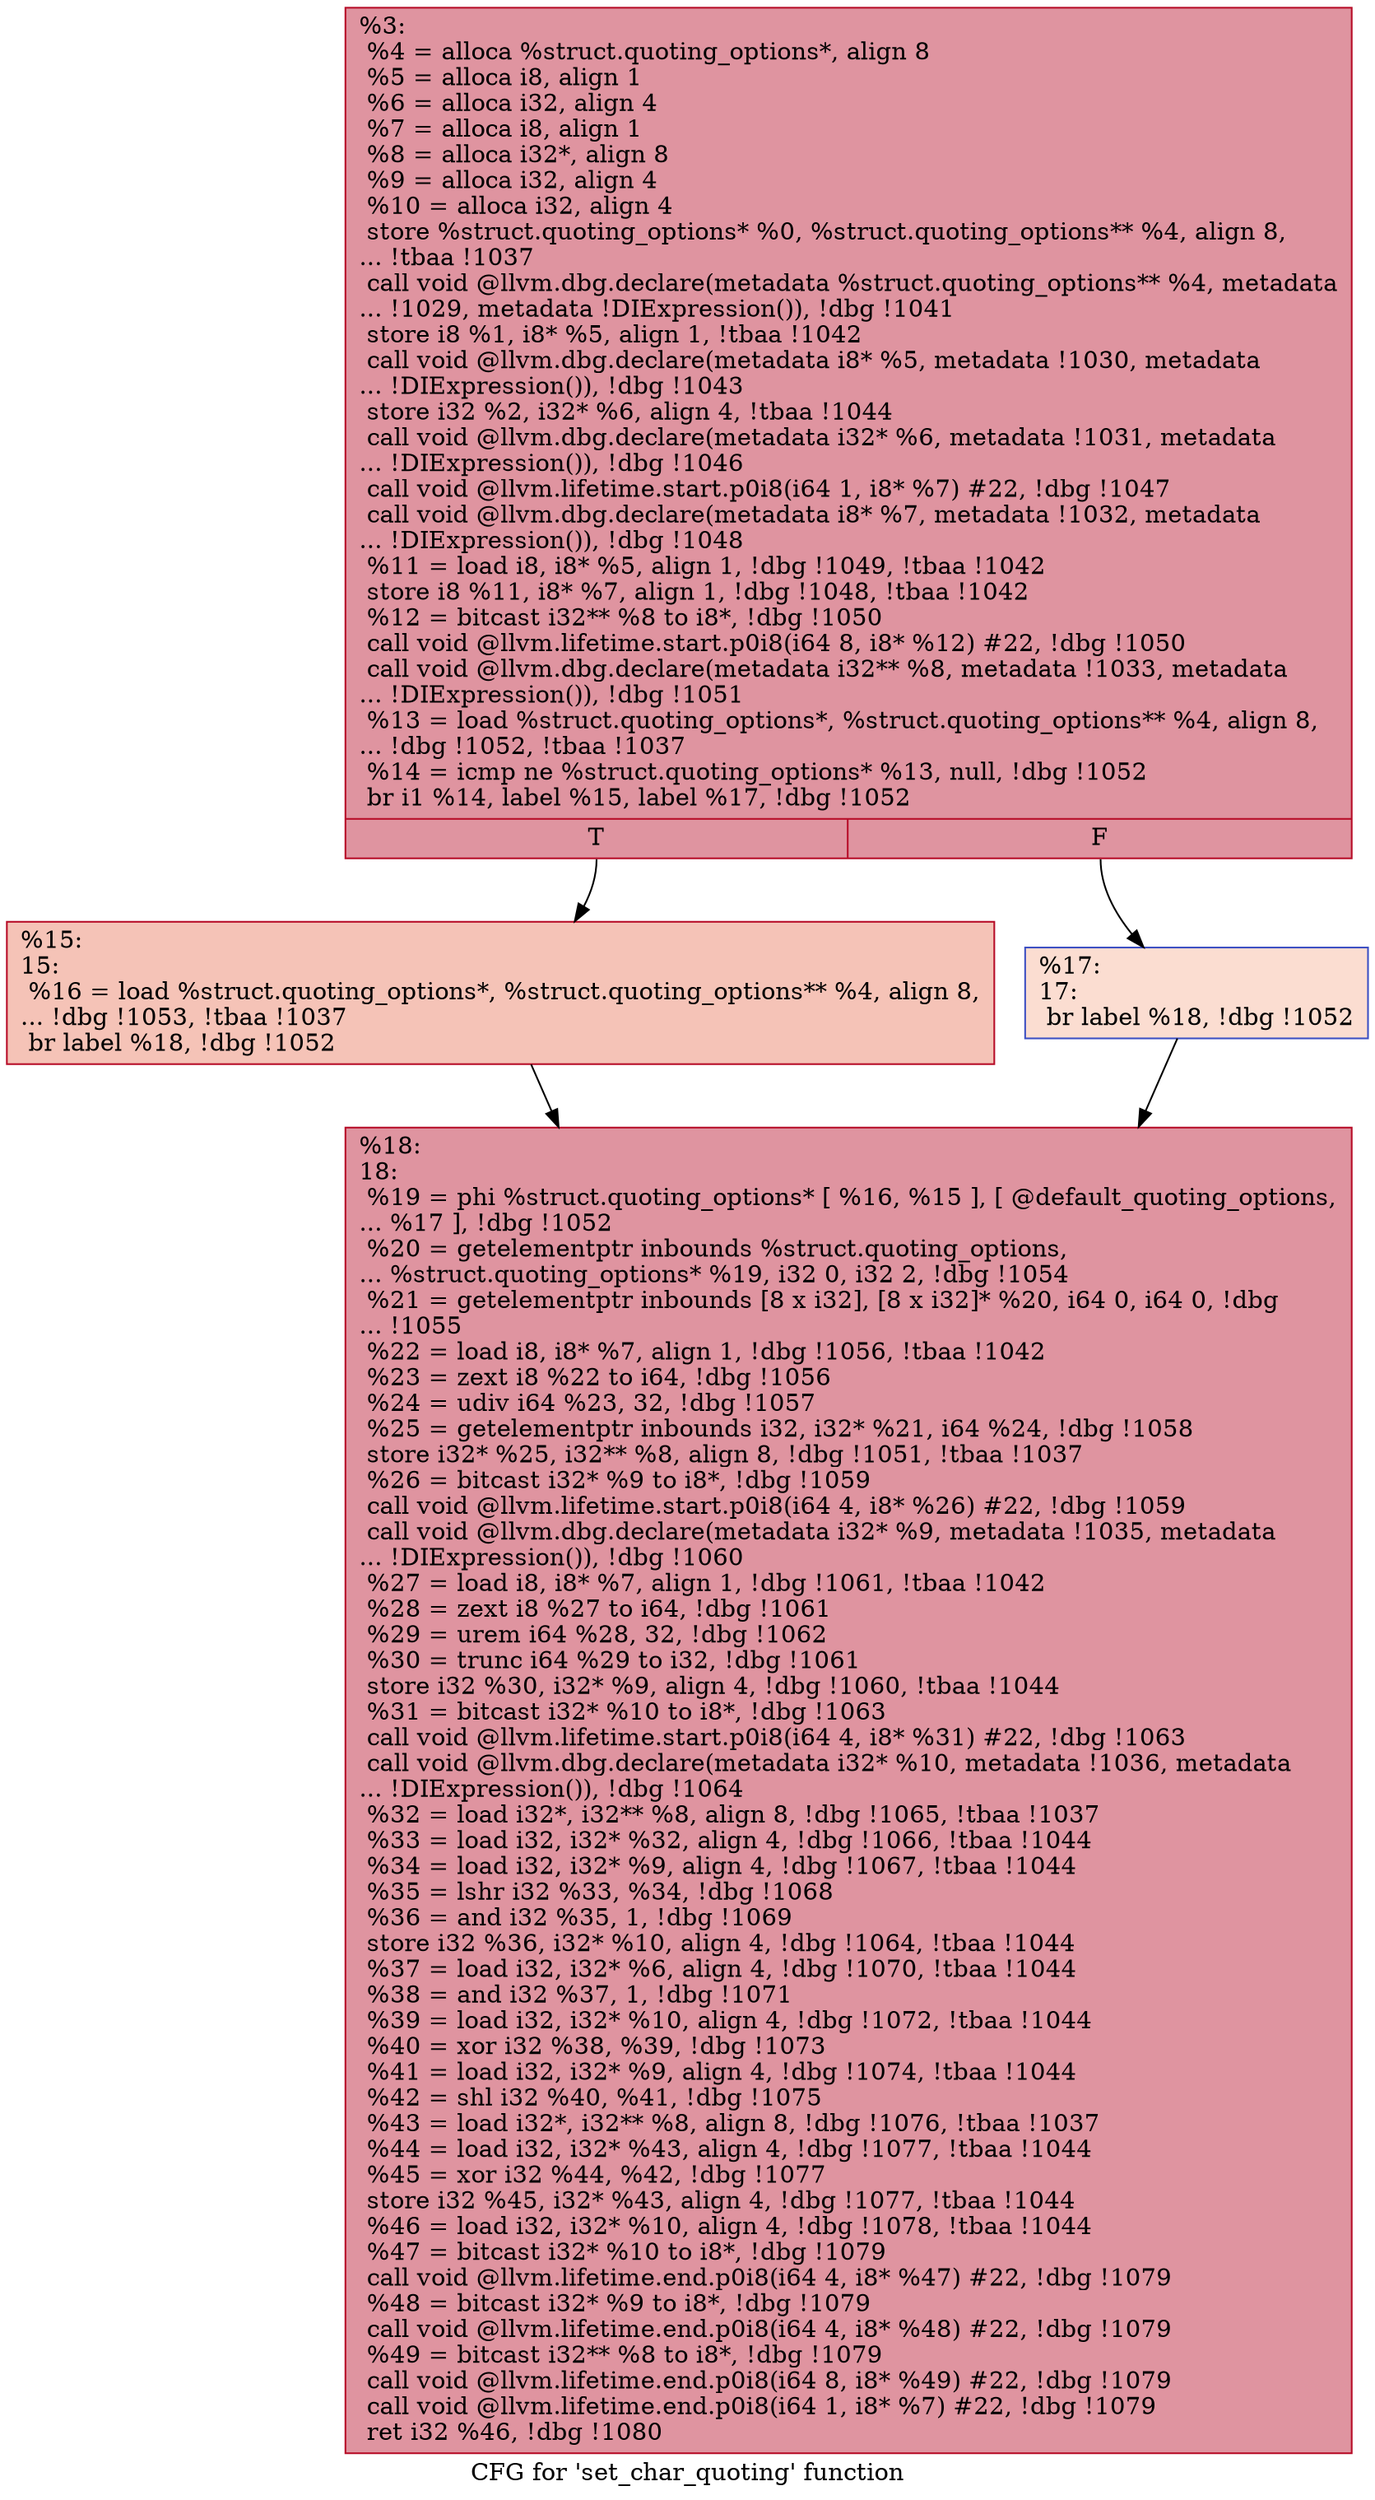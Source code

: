 digraph "CFG for 'set_char_quoting' function" {
	label="CFG for 'set_char_quoting' function";

	Node0x23fecb0 [shape=record,color="#b70d28ff", style=filled, fillcolor="#b70d2870",label="{%3:\l  %4 = alloca %struct.quoting_options*, align 8\l  %5 = alloca i8, align 1\l  %6 = alloca i32, align 4\l  %7 = alloca i8, align 1\l  %8 = alloca i32*, align 8\l  %9 = alloca i32, align 4\l  %10 = alloca i32, align 4\l  store %struct.quoting_options* %0, %struct.quoting_options** %4, align 8,\l... !tbaa !1037\l  call void @llvm.dbg.declare(metadata %struct.quoting_options** %4, metadata\l... !1029, metadata !DIExpression()), !dbg !1041\l  store i8 %1, i8* %5, align 1, !tbaa !1042\l  call void @llvm.dbg.declare(metadata i8* %5, metadata !1030, metadata\l... !DIExpression()), !dbg !1043\l  store i32 %2, i32* %6, align 4, !tbaa !1044\l  call void @llvm.dbg.declare(metadata i32* %6, metadata !1031, metadata\l... !DIExpression()), !dbg !1046\l  call void @llvm.lifetime.start.p0i8(i64 1, i8* %7) #22, !dbg !1047\l  call void @llvm.dbg.declare(metadata i8* %7, metadata !1032, metadata\l... !DIExpression()), !dbg !1048\l  %11 = load i8, i8* %5, align 1, !dbg !1049, !tbaa !1042\l  store i8 %11, i8* %7, align 1, !dbg !1048, !tbaa !1042\l  %12 = bitcast i32** %8 to i8*, !dbg !1050\l  call void @llvm.lifetime.start.p0i8(i64 8, i8* %12) #22, !dbg !1050\l  call void @llvm.dbg.declare(metadata i32** %8, metadata !1033, metadata\l... !DIExpression()), !dbg !1051\l  %13 = load %struct.quoting_options*, %struct.quoting_options** %4, align 8,\l... !dbg !1052, !tbaa !1037\l  %14 = icmp ne %struct.quoting_options* %13, null, !dbg !1052\l  br i1 %14, label %15, label %17, !dbg !1052\l|{<s0>T|<s1>F}}"];
	Node0x23fecb0:s0 -> Node0x23fed00;
	Node0x23fecb0:s1 -> Node0x23fed50;
	Node0x23fed00 [shape=record,color="#b70d28ff", style=filled, fillcolor="#e8765c70",label="{%15:\l15:                                               \l  %16 = load %struct.quoting_options*, %struct.quoting_options** %4, align 8,\l... !dbg !1053, !tbaa !1037\l  br label %18, !dbg !1052\l}"];
	Node0x23fed00 -> Node0x23feda0;
	Node0x23fed50 [shape=record,color="#3d50c3ff", style=filled, fillcolor="#f7b39670",label="{%17:\l17:                                               \l  br label %18, !dbg !1052\l}"];
	Node0x23fed50 -> Node0x23feda0;
	Node0x23feda0 [shape=record,color="#b70d28ff", style=filled, fillcolor="#b70d2870",label="{%18:\l18:                                               \l  %19 = phi %struct.quoting_options* [ %16, %15 ], [ @default_quoting_options,\l... %17 ], !dbg !1052\l  %20 = getelementptr inbounds %struct.quoting_options,\l... %struct.quoting_options* %19, i32 0, i32 2, !dbg !1054\l  %21 = getelementptr inbounds [8 x i32], [8 x i32]* %20, i64 0, i64 0, !dbg\l... !1055\l  %22 = load i8, i8* %7, align 1, !dbg !1056, !tbaa !1042\l  %23 = zext i8 %22 to i64, !dbg !1056\l  %24 = udiv i64 %23, 32, !dbg !1057\l  %25 = getelementptr inbounds i32, i32* %21, i64 %24, !dbg !1058\l  store i32* %25, i32** %8, align 8, !dbg !1051, !tbaa !1037\l  %26 = bitcast i32* %9 to i8*, !dbg !1059\l  call void @llvm.lifetime.start.p0i8(i64 4, i8* %26) #22, !dbg !1059\l  call void @llvm.dbg.declare(metadata i32* %9, metadata !1035, metadata\l... !DIExpression()), !dbg !1060\l  %27 = load i8, i8* %7, align 1, !dbg !1061, !tbaa !1042\l  %28 = zext i8 %27 to i64, !dbg !1061\l  %29 = urem i64 %28, 32, !dbg !1062\l  %30 = trunc i64 %29 to i32, !dbg !1061\l  store i32 %30, i32* %9, align 4, !dbg !1060, !tbaa !1044\l  %31 = bitcast i32* %10 to i8*, !dbg !1063\l  call void @llvm.lifetime.start.p0i8(i64 4, i8* %31) #22, !dbg !1063\l  call void @llvm.dbg.declare(metadata i32* %10, metadata !1036, metadata\l... !DIExpression()), !dbg !1064\l  %32 = load i32*, i32** %8, align 8, !dbg !1065, !tbaa !1037\l  %33 = load i32, i32* %32, align 4, !dbg !1066, !tbaa !1044\l  %34 = load i32, i32* %9, align 4, !dbg !1067, !tbaa !1044\l  %35 = lshr i32 %33, %34, !dbg !1068\l  %36 = and i32 %35, 1, !dbg !1069\l  store i32 %36, i32* %10, align 4, !dbg !1064, !tbaa !1044\l  %37 = load i32, i32* %6, align 4, !dbg !1070, !tbaa !1044\l  %38 = and i32 %37, 1, !dbg !1071\l  %39 = load i32, i32* %10, align 4, !dbg !1072, !tbaa !1044\l  %40 = xor i32 %38, %39, !dbg !1073\l  %41 = load i32, i32* %9, align 4, !dbg !1074, !tbaa !1044\l  %42 = shl i32 %40, %41, !dbg !1075\l  %43 = load i32*, i32** %8, align 8, !dbg !1076, !tbaa !1037\l  %44 = load i32, i32* %43, align 4, !dbg !1077, !tbaa !1044\l  %45 = xor i32 %44, %42, !dbg !1077\l  store i32 %45, i32* %43, align 4, !dbg !1077, !tbaa !1044\l  %46 = load i32, i32* %10, align 4, !dbg !1078, !tbaa !1044\l  %47 = bitcast i32* %10 to i8*, !dbg !1079\l  call void @llvm.lifetime.end.p0i8(i64 4, i8* %47) #22, !dbg !1079\l  %48 = bitcast i32* %9 to i8*, !dbg !1079\l  call void @llvm.lifetime.end.p0i8(i64 4, i8* %48) #22, !dbg !1079\l  %49 = bitcast i32** %8 to i8*, !dbg !1079\l  call void @llvm.lifetime.end.p0i8(i64 8, i8* %49) #22, !dbg !1079\l  call void @llvm.lifetime.end.p0i8(i64 1, i8* %7) #22, !dbg !1079\l  ret i32 %46, !dbg !1080\l}"];
}
